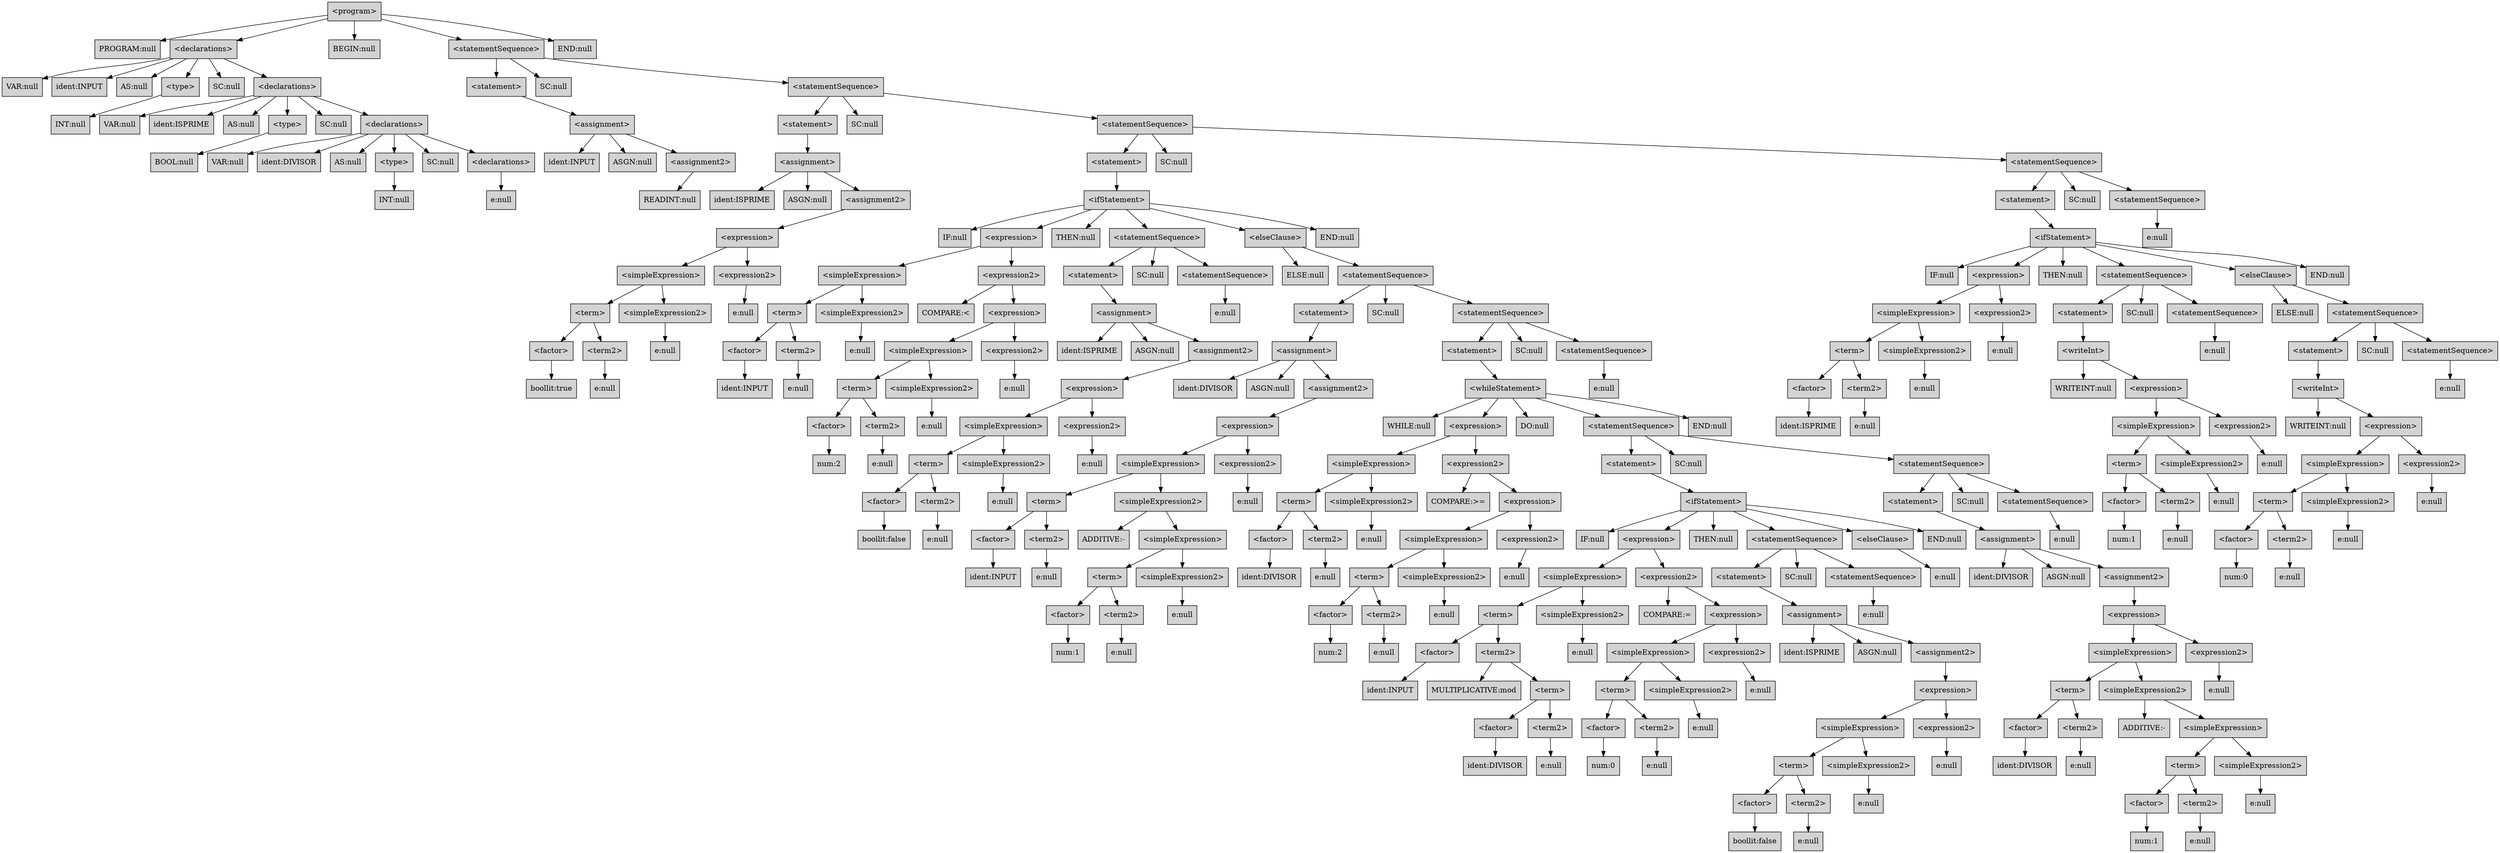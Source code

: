digraph tl12Ast {
ordering=out;
node [shape = box, style = filled, fillcolor="white"]
n1 [label="<program>",fillcolor="/x11/lightgrey",shape=box]
n2 [label="PROGRAM:null",fillcolor="/x11/lightgrey",shape=box]
n1 -> n2
n3 [label="<declarations>",fillcolor="/x11/lightgrey",shape=box]
n1 -> n3
n4 [label="VAR:null",fillcolor="/x11/lightgrey",shape=box]
n3 -> n4
n5 [label="ident:INPUT",fillcolor="/x11/lightgrey",shape=box]
n3 -> n5
n6 [label="AS:null",fillcolor="/x11/lightgrey",shape=box]
n3 -> n6
n7 [label="<type>",fillcolor="/x11/lightgrey",shape=box]
n3 -> n7
n8 [label="INT:null",fillcolor="/x11/lightgrey",shape=box]
n7 -> n8
n9 [label="SC:null",fillcolor="/x11/lightgrey",shape=box]
n3 -> n9
n10 [label="<declarations>",fillcolor="/x11/lightgrey",shape=box]
n3 -> n10
n11 [label="VAR:null",fillcolor="/x11/lightgrey",shape=box]
n10 -> n11
n12 [label="ident:ISPRIME",fillcolor="/x11/lightgrey",shape=box]
n10 -> n12
n13 [label="AS:null",fillcolor="/x11/lightgrey",shape=box]
n10 -> n13
n14 [label="<type>",fillcolor="/x11/lightgrey",shape=box]
n10 -> n14
n15 [label="BOOL:null",fillcolor="/x11/lightgrey",shape=box]
n14 -> n15
n16 [label="SC:null",fillcolor="/x11/lightgrey",shape=box]
n10 -> n16
n17 [label="<declarations>",fillcolor="/x11/lightgrey",shape=box]
n10 -> n17
n18 [label="VAR:null",fillcolor="/x11/lightgrey",shape=box]
n17 -> n18
n19 [label="ident:DIVISOR",fillcolor="/x11/lightgrey",shape=box]
n17 -> n19
n20 [label="AS:null",fillcolor="/x11/lightgrey",shape=box]
n17 -> n20
n21 [label="<type>",fillcolor="/x11/lightgrey",shape=box]
n17 -> n21
n22 [label="INT:null",fillcolor="/x11/lightgrey",shape=box]
n21 -> n22
n23 [label="SC:null",fillcolor="/x11/lightgrey",shape=box]
n17 -> n23
n24 [label="<declarations>",fillcolor="/x11/lightgrey",shape=box]
n17 -> n24
n25 [label="e:null",fillcolor="/x11/lightgrey",shape=box]
n24 -> n25
n26 [label="BEGIN:null",fillcolor="/x11/lightgrey",shape=box]
n1 -> n26
n27 [label="<statementSequence>",fillcolor="/x11/lightgrey",shape=box]
n1 -> n27
n28 [label="<statement>",fillcolor="/x11/lightgrey",shape=box]
n27 -> n28
n29 [label="<assignment>",fillcolor="/x11/lightgrey",shape=box]
n28 -> n29
n30 [label="ident:INPUT",fillcolor="/x11/lightgrey",shape=box]
n29 -> n30
n31 [label="ASGN:null",fillcolor="/x11/lightgrey",shape=box]
n29 -> n31
n32 [label="<assignment2>",fillcolor="/x11/lightgrey",shape=box]
n29 -> n32
n33 [label="READINT:null",fillcolor="/x11/lightgrey",shape=box]
n32 -> n33
n34 [label="SC:null",fillcolor="/x11/lightgrey",shape=box]
n27 -> n34
n35 [label="<statementSequence>",fillcolor="/x11/lightgrey",shape=box]
n27 -> n35
n36 [label="<statement>",fillcolor="/x11/lightgrey",shape=box]
n35 -> n36
n37 [label="<assignment>",fillcolor="/x11/lightgrey",shape=box]
n36 -> n37
n38 [label="ident:ISPRIME",fillcolor="/x11/lightgrey",shape=box]
n37 -> n38
n39 [label="ASGN:null",fillcolor="/x11/lightgrey",shape=box]
n37 -> n39
n40 [label="<assignment2>",fillcolor="/x11/lightgrey",shape=box]
n37 -> n40
n41 [label="<expression>",fillcolor="/x11/lightgrey",shape=box]
n40 -> n41
n42 [label="<simpleExpression>",fillcolor="/x11/lightgrey",shape=box]
n41 -> n42
n43 [label="<term>",fillcolor="/x11/lightgrey",shape=box]
n42 -> n43
n44 [label="<factor>",fillcolor="/x11/lightgrey",shape=box]
n43 -> n44
n45 [label="boollit:true",fillcolor="/x11/lightgrey",shape=box]
n44 -> n45
n46 [label="<term2>",fillcolor="/x11/lightgrey",shape=box]
n43 -> n46
n47 [label="e:null",fillcolor="/x11/lightgrey",shape=box]
n46 -> n47
n48 [label="<simpleExpression2>",fillcolor="/x11/lightgrey",shape=box]
n42 -> n48
n49 [label="e:null",fillcolor="/x11/lightgrey",shape=box]
n48 -> n49
n50 [label="<expression2>",fillcolor="/x11/lightgrey",shape=box]
n41 -> n50
n51 [label="e:null",fillcolor="/x11/lightgrey",shape=box]
n50 -> n51
n52 [label="SC:null",fillcolor="/x11/lightgrey",shape=box]
n35 -> n52
n53 [label="<statementSequence>",fillcolor="/x11/lightgrey",shape=box]
n35 -> n53
n54 [label="<statement>",fillcolor="/x11/lightgrey",shape=box]
n53 -> n54
n55 [label="<ifStatement>",fillcolor="/x11/lightgrey",shape=box]
n54 -> n55
n56 [label="IF:null",fillcolor="/x11/lightgrey",shape=box]
n55 -> n56
n57 [label="<expression>",fillcolor="/x11/lightgrey",shape=box]
n55 -> n57
n58 [label="<simpleExpression>",fillcolor="/x11/lightgrey",shape=box]
n57 -> n58
n59 [label="<term>",fillcolor="/x11/lightgrey",shape=box]
n58 -> n59
n60 [label="<factor>",fillcolor="/x11/lightgrey",shape=box]
n59 -> n60
n61 [label="ident:INPUT",fillcolor="/x11/lightgrey",shape=box]
n60 -> n61
n62 [label="<term2>",fillcolor="/x11/lightgrey",shape=box]
n59 -> n62
n63 [label="e:null",fillcolor="/x11/lightgrey",shape=box]
n62 -> n63
n64 [label="<simpleExpression2>",fillcolor="/x11/lightgrey",shape=box]
n58 -> n64
n65 [label="e:null",fillcolor="/x11/lightgrey",shape=box]
n64 -> n65
n66 [label="<expression2>",fillcolor="/x11/lightgrey",shape=box]
n57 -> n66
n67 [label="COMPARE:<",fillcolor="/x11/lightgrey",shape=box]
n66 -> n67
n68 [label="<expression>",fillcolor="/x11/lightgrey",shape=box]
n66 -> n68
n69 [label="<simpleExpression>",fillcolor="/x11/lightgrey",shape=box]
n68 -> n69
n70 [label="<term>",fillcolor="/x11/lightgrey",shape=box]
n69 -> n70
n71 [label="<factor>",fillcolor="/x11/lightgrey",shape=box]
n70 -> n71
n72 [label="num:2",fillcolor="/x11/lightgrey",shape=box]
n71 -> n72
n73 [label="<term2>",fillcolor="/x11/lightgrey",shape=box]
n70 -> n73
n74 [label="e:null",fillcolor="/x11/lightgrey",shape=box]
n73 -> n74
n75 [label="<simpleExpression2>",fillcolor="/x11/lightgrey",shape=box]
n69 -> n75
n76 [label="e:null",fillcolor="/x11/lightgrey",shape=box]
n75 -> n76
n77 [label="<expression2>",fillcolor="/x11/lightgrey",shape=box]
n68 -> n77
n78 [label="e:null",fillcolor="/x11/lightgrey",shape=box]
n77 -> n78
n79 [label="THEN:null",fillcolor="/x11/lightgrey",shape=box]
n55 -> n79
n80 [label="<statementSequence>",fillcolor="/x11/lightgrey",shape=box]
n55 -> n80
n81 [label="<statement>",fillcolor="/x11/lightgrey",shape=box]
n80 -> n81
n82 [label="<assignment>",fillcolor="/x11/lightgrey",shape=box]
n81 -> n82
n83 [label="ident:ISPRIME",fillcolor="/x11/lightgrey",shape=box]
n82 -> n83
n84 [label="ASGN:null",fillcolor="/x11/lightgrey",shape=box]
n82 -> n84
n85 [label="<assignment2>",fillcolor="/x11/lightgrey",shape=box]
n82 -> n85
n86 [label="<expression>",fillcolor="/x11/lightgrey",shape=box]
n85 -> n86
n87 [label="<simpleExpression>",fillcolor="/x11/lightgrey",shape=box]
n86 -> n87
n88 [label="<term>",fillcolor="/x11/lightgrey",shape=box]
n87 -> n88
n89 [label="<factor>",fillcolor="/x11/lightgrey",shape=box]
n88 -> n89
n90 [label="boollit:false",fillcolor="/x11/lightgrey",shape=box]
n89 -> n90
n91 [label="<term2>",fillcolor="/x11/lightgrey",shape=box]
n88 -> n91
n92 [label="e:null",fillcolor="/x11/lightgrey",shape=box]
n91 -> n92
n93 [label="<simpleExpression2>",fillcolor="/x11/lightgrey",shape=box]
n87 -> n93
n94 [label="e:null",fillcolor="/x11/lightgrey",shape=box]
n93 -> n94
n95 [label="<expression2>",fillcolor="/x11/lightgrey",shape=box]
n86 -> n95
n96 [label="e:null",fillcolor="/x11/lightgrey",shape=box]
n95 -> n96
n97 [label="SC:null",fillcolor="/x11/lightgrey",shape=box]
n80 -> n97
n98 [label="<statementSequence>",fillcolor="/x11/lightgrey",shape=box]
n80 -> n98
n99 [label="e:null",fillcolor="/x11/lightgrey",shape=box]
n98 -> n99
n100 [label="<elseClause>",fillcolor="/x11/lightgrey",shape=box]
n55 -> n100
n101 [label="ELSE:null",fillcolor="/x11/lightgrey",shape=box]
n100 -> n101
n102 [label="<statementSequence>",fillcolor="/x11/lightgrey",shape=box]
n100 -> n102
n103 [label="<statement>",fillcolor="/x11/lightgrey",shape=box]
n102 -> n103
n104 [label="<assignment>",fillcolor="/x11/lightgrey",shape=box]
n103 -> n104
n105 [label="ident:DIVISOR",fillcolor="/x11/lightgrey",shape=box]
n104 -> n105
n106 [label="ASGN:null",fillcolor="/x11/lightgrey",shape=box]
n104 -> n106
n107 [label="<assignment2>",fillcolor="/x11/lightgrey",shape=box]
n104 -> n107
n108 [label="<expression>",fillcolor="/x11/lightgrey",shape=box]
n107 -> n108
n109 [label="<simpleExpression>",fillcolor="/x11/lightgrey",shape=box]
n108 -> n109
n110 [label="<term>",fillcolor="/x11/lightgrey",shape=box]
n109 -> n110
n111 [label="<factor>",fillcolor="/x11/lightgrey",shape=box]
n110 -> n111
n112 [label="ident:INPUT",fillcolor="/x11/lightgrey",shape=box]
n111 -> n112
n113 [label="<term2>",fillcolor="/x11/lightgrey",shape=box]
n110 -> n113
n114 [label="e:null",fillcolor="/x11/lightgrey",shape=box]
n113 -> n114
n115 [label="<simpleExpression2>",fillcolor="/x11/lightgrey",shape=box]
n109 -> n115
n116 [label="ADDITIVE:-",fillcolor="/x11/lightgrey",shape=box]
n115 -> n116
n117 [label="<simpleExpression>",fillcolor="/x11/lightgrey",shape=box]
n115 -> n117
n118 [label="<term>",fillcolor="/x11/lightgrey",shape=box]
n117 -> n118
n119 [label="<factor>",fillcolor="/x11/lightgrey",shape=box]
n118 -> n119
n120 [label="num:1",fillcolor="/x11/lightgrey",shape=box]
n119 -> n120
n121 [label="<term2>",fillcolor="/x11/lightgrey",shape=box]
n118 -> n121
n122 [label="e:null",fillcolor="/x11/lightgrey",shape=box]
n121 -> n122
n123 [label="<simpleExpression2>",fillcolor="/x11/lightgrey",shape=box]
n117 -> n123
n124 [label="e:null",fillcolor="/x11/lightgrey",shape=box]
n123 -> n124
n125 [label="<expression2>",fillcolor="/x11/lightgrey",shape=box]
n108 -> n125
n126 [label="e:null",fillcolor="/x11/lightgrey",shape=box]
n125 -> n126
n127 [label="SC:null",fillcolor="/x11/lightgrey",shape=box]
n102 -> n127
n128 [label="<statementSequence>",fillcolor="/x11/lightgrey",shape=box]
n102 -> n128
n129 [label="<statement>",fillcolor="/x11/lightgrey",shape=box]
n128 -> n129
n130 [label="<whileStatement>",fillcolor="/x11/lightgrey",shape=box]
n129 -> n130
n131 [label="WHILE:null",fillcolor="/x11/lightgrey",shape=box]
n130 -> n131
n132 [label="<expression>",fillcolor="/x11/lightgrey",shape=box]
n130 -> n132
n133 [label="<simpleExpression>",fillcolor="/x11/lightgrey",shape=box]
n132 -> n133
n134 [label="<term>",fillcolor="/x11/lightgrey",shape=box]
n133 -> n134
n135 [label="<factor>",fillcolor="/x11/lightgrey",shape=box]
n134 -> n135
n136 [label="ident:DIVISOR",fillcolor="/x11/lightgrey",shape=box]
n135 -> n136
n137 [label="<term2>",fillcolor="/x11/lightgrey",shape=box]
n134 -> n137
n138 [label="e:null",fillcolor="/x11/lightgrey",shape=box]
n137 -> n138
n139 [label="<simpleExpression2>",fillcolor="/x11/lightgrey",shape=box]
n133 -> n139
n140 [label="e:null",fillcolor="/x11/lightgrey",shape=box]
n139 -> n140
n141 [label="<expression2>",fillcolor="/x11/lightgrey",shape=box]
n132 -> n141
n142 [label="COMPARE:>=",fillcolor="/x11/lightgrey",shape=box]
n141 -> n142
n143 [label="<expression>",fillcolor="/x11/lightgrey",shape=box]
n141 -> n143
n144 [label="<simpleExpression>",fillcolor="/x11/lightgrey",shape=box]
n143 -> n144
n145 [label="<term>",fillcolor="/x11/lightgrey",shape=box]
n144 -> n145
n146 [label="<factor>",fillcolor="/x11/lightgrey",shape=box]
n145 -> n146
n147 [label="num:2",fillcolor="/x11/lightgrey",shape=box]
n146 -> n147
n148 [label="<term2>",fillcolor="/x11/lightgrey",shape=box]
n145 -> n148
n149 [label="e:null",fillcolor="/x11/lightgrey",shape=box]
n148 -> n149
n150 [label="<simpleExpression2>",fillcolor="/x11/lightgrey",shape=box]
n144 -> n150
n151 [label="e:null",fillcolor="/x11/lightgrey",shape=box]
n150 -> n151
n152 [label="<expression2>",fillcolor="/x11/lightgrey",shape=box]
n143 -> n152
n153 [label="e:null",fillcolor="/x11/lightgrey",shape=box]
n152 -> n153
n154 [label="DO:null",fillcolor="/x11/lightgrey",shape=box]
n130 -> n154
n155 [label="<statementSequence>",fillcolor="/x11/lightgrey",shape=box]
n130 -> n155
n156 [label="<statement>",fillcolor="/x11/lightgrey",shape=box]
n155 -> n156
n157 [label="<ifStatement>",fillcolor="/x11/lightgrey",shape=box]
n156 -> n157
n158 [label="IF:null",fillcolor="/x11/lightgrey",shape=box]
n157 -> n158
n159 [label="<expression>",fillcolor="/x11/lightgrey",shape=box]
n157 -> n159
n160 [label="<simpleExpression>",fillcolor="/x11/lightgrey",shape=box]
n159 -> n160
n161 [label="<term>",fillcolor="/x11/lightgrey",shape=box]
n160 -> n161
n162 [label="<factor>",fillcolor="/x11/lightgrey",shape=box]
n161 -> n162
n163 [label="ident:INPUT",fillcolor="/x11/lightgrey",shape=box]
n162 -> n163
n164 [label="<term2>",fillcolor="/x11/lightgrey",shape=box]
n161 -> n164
n165 [label="MULTIPLICATIVE:mod",fillcolor="/x11/lightgrey",shape=box]
n164 -> n165
n166 [label="<term>",fillcolor="/x11/lightgrey",shape=box]
n164 -> n166
n167 [label="<factor>",fillcolor="/x11/lightgrey",shape=box]
n166 -> n167
n168 [label="ident:DIVISOR",fillcolor="/x11/lightgrey",shape=box]
n167 -> n168
n169 [label="<term2>",fillcolor="/x11/lightgrey",shape=box]
n166 -> n169
n170 [label="e:null",fillcolor="/x11/lightgrey",shape=box]
n169 -> n170
n171 [label="<simpleExpression2>",fillcolor="/x11/lightgrey",shape=box]
n160 -> n171
n172 [label="e:null",fillcolor="/x11/lightgrey",shape=box]
n171 -> n172
n173 [label="<expression2>",fillcolor="/x11/lightgrey",shape=box]
n159 -> n173
n174 [label="COMPARE:=",fillcolor="/x11/lightgrey",shape=box]
n173 -> n174
n175 [label="<expression>",fillcolor="/x11/lightgrey",shape=box]
n173 -> n175
n176 [label="<simpleExpression>",fillcolor="/x11/lightgrey",shape=box]
n175 -> n176
n177 [label="<term>",fillcolor="/x11/lightgrey",shape=box]
n176 -> n177
n178 [label="<factor>",fillcolor="/x11/lightgrey",shape=box]
n177 -> n178
n179 [label="num:0",fillcolor="/x11/lightgrey",shape=box]
n178 -> n179
n180 [label="<term2>",fillcolor="/x11/lightgrey",shape=box]
n177 -> n180
n181 [label="e:null",fillcolor="/x11/lightgrey",shape=box]
n180 -> n181
n182 [label="<simpleExpression2>",fillcolor="/x11/lightgrey",shape=box]
n176 -> n182
n183 [label="e:null",fillcolor="/x11/lightgrey",shape=box]
n182 -> n183
n184 [label="<expression2>",fillcolor="/x11/lightgrey",shape=box]
n175 -> n184
n185 [label="e:null",fillcolor="/x11/lightgrey",shape=box]
n184 -> n185
n186 [label="THEN:null",fillcolor="/x11/lightgrey",shape=box]
n157 -> n186
n187 [label="<statementSequence>",fillcolor="/x11/lightgrey",shape=box]
n157 -> n187
n188 [label="<statement>",fillcolor="/x11/lightgrey",shape=box]
n187 -> n188
n189 [label="<assignment>",fillcolor="/x11/lightgrey",shape=box]
n188 -> n189
n190 [label="ident:ISPRIME",fillcolor="/x11/lightgrey",shape=box]
n189 -> n190
n191 [label="ASGN:null",fillcolor="/x11/lightgrey",shape=box]
n189 -> n191
n192 [label="<assignment2>",fillcolor="/x11/lightgrey",shape=box]
n189 -> n192
n193 [label="<expression>",fillcolor="/x11/lightgrey",shape=box]
n192 -> n193
n194 [label="<simpleExpression>",fillcolor="/x11/lightgrey",shape=box]
n193 -> n194
n195 [label="<term>",fillcolor="/x11/lightgrey",shape=box]
n194 -> n195
n196 [label="<factor>",fillcolor="/x11/lightgrey",shape=box]
n195 -> n196
n197 [label="boollit:false",fillcolor="/x11/lightgrey",shape=box]
n196 -> n197
n198 [label="<term2>",fillcolor="/x11/lightgrey",shape=box]
n195 -> n198
n199 [label="e:null",fillcolor="/x11/lightgrey",shape=box]
n198 -> n199
n200 [label="<simpleExpression2>",fillcolor="/x11/lightgrey",shape=box]
n194 -> n200
n201 [label="e:null",fillcolor="/x11/lightgrey",shape=box]
n200 -> n201
n202 [label="<expression2>",fillcolor="/x11/lightgrey",shape=box]
n193 -> n202
n203 [label="e:null",fillcolor="/x11/lightgrey",shape=box]
n202 -> n203
n204 [label="SC:null",fillcolor="/x11/lightgrey",shape=box]
n187 -> n204
n205 [label="<statementSequence>",fillcolor="/x11/lightgrey",shape=box]
n187 -> n205
n206 [label="e:null",fillcolor="/x11/lightgrey",shape=box]
n205 -> n206
n207 [label="<elseClause>",fillcolor="/x11/lightgrey",shape=box]
n157 -> n207
n208 [label="e:null",fillcolor="/x11/lightgrey",shape=box]
n207 -> n208
n209 [label="END:null",fillcolor="/x11/lightgrey",shape=box]
n157 -> n209
n210 [label="SC:null",fillcolor="/x11/lightgrey",shape=box]
n155 -> n210
n211 [label="<statementSequence>",fillcolor="/x11/lightgrey",shape=box]
n155 -> n211
n212 [label="<statement>",fillcolor="/x11/lightgrey",shape=box]
n211 -> n212
n213 [label="<assignment>",fillcolor="/x11/lightgrey",shape=box]
n212 -> n213
n214 [label="ident:DIVISOR",fillcolor="/x11/lightgrey",shape=box]
n213 -> n214
n215 [label="ASGN:null",fillcolor="/x11/lightgrey",shape=box]
n213 -> n215
n216 [label="<assignment2>",fillcolor="/x11/lightgrey",shape=box]
n213 -> n216
n217 [label="<expression>",fillcolor="/x11/lightgrey",shape=box]
n216 -> n217
n218 [label="<simpleExpression>",fillcolor="/x11/lightgrey",shape=box]
n217 -> n218
n219 [label="<term>",fillcolor="/x11/lightgrey",shape=box]
n218 -> n219
n220 [label="<factor>",fillcolor="/x11/lightgrey",shape=box]
n219 -> n220
n221 [label="ident:DIVISOR",fillcolor="/x11/lightgrey",shape=box]
n220 -> n221
n222 [label="<term2>",fillcolor="/x11/lightgrey",shape=box]
n219 -> n222
n223 [label="e:null",fillcolor="/x11/lightgrey",shape=box]
n222 -> n223
n224 [label="<simpleExpression2>",fillcolor="/x11/lightgrey",shape=box]
n218 -> n224
n225 [label="ADDITIVE:-",fillcolor="/x11/lightgrey",shape=box]
n224 -> n225
n226 [label="<simpleExpression>",fillcolor="/x11/lightgrey",shape=box]
n224 -> n226
n227 [label="<term>",fillcolor="/x11/lightgrey",shape=box]
n226 -> n227
n228 [label="<factor>",fillcolor="/x11/lightgrey",shape=box]
n227 -> n228
n229 [label="num:1",fillcolor="/x11/lightgrey",shape=box]
n228 -> n229
n230 [label="<term2>",fillcolor="/x11/lightgrey",shape=box]
n227 -> n230
n231 [label="e:null",fillcolor="/x11/lightgrey",shape=box]
n230 -> n231
n232 [label="<simpleExpression2>",fillcolor="/x11/lightgrey",shape=box]
n226 -> n232
n233 [label="e:null",fillcolor="/x11/lightgrey",shape=box]
n232 -> n233
n234 [label="<expression2>",fillcolor="/x11/lightgrey",shape=box]
n217 -> n234
n235 [label="e:null",fillcolor="/x11/lightgrey",shape=box]
n234 -> n235
n236 [label="SC:null",fillcolor="/x11/lightgrey",shape=box]
n211 -> n236
n237 [label="<statementSequence>",fillcolor="/x11/lightgrey",shape=box]
n211 -> n237
n238 [label="e:null",fillcolor="/x11/lightgrey",shape=box]
n237 -> n238
n239 [label="END:null",fillcolor="/x11/lightgrey",shape=box]
n130 -> n239
n240 [label="SC:null",fillcolor="/x11/lightgrey",shape=box]
n128 -> n240
n241 [label="<statementSequence>",fillcolor="/x11/lightgrey",shape=box]
n128 -> n241
n242 [label="e:null",fillcolor="/x11/lightgrey",shape=box]
n241 -> n242
n243 [label="END:null",fillcolor="/x11/lightgrey",shape=box]
n55 -> n243
n244 [label="SC:null",fillcolor="/x11/lightgrey",shape=box]
n53 -> n244
n245 [label="<statementSequence>",fillcolor="/x11/lightgrey",shape=box]
n53 -> n245
n246 [label="<statement>",fillcolor="/x11/lightgrey",shape=box]
n245 -> n246
n247 [label="<ifStatement>",fillcolor="/x11/lightgrey",shape=box]
n246 -> n247
n248 [label="IF:null",fillcolor="/x11/lightgrey",shape=box]
n247 -> n248
n249 [label="<expression>",fillcolor="/x11/lightgrey",shape=box]
n247 -> n249
n250 [label="<simpleExpression>",fillcolor="/x11/lightgrey",shape=box]
n249 -> n250
n251 [label="<term>",fillcolor="/x11/lightgrey",shape=box]
n250 -> n251
n252 [label="<factor>",fillcolor="/x11/lightgrey",shape=box]
n251 -> n252
n253 [label="ident:ISPRIME",fillcolor="/x11/lightgrey",shape=box]
n252 -> n253
n254 [label="<term2>",fillcolor="/x11/lightgrey",shape=box]
n251 -> n254
n255 [label="e:null",fillcolor="/x11/lightgrey",shape=box]
n254 -> n255
n256 [label="<simpleExpression2>",fillcolor="/x11/lightgrey",shape=box]
n250 -> n256
n257 [label="e:null",fillcolor="/x11/lightgrey",shape=box]
n256 -> n257
n258 [label="<expression2>",fillcolor="/x11/lightgrey",shape=box]
n249 -> n258
n259 [label="e:null",fillcolor="/x11/lightgrey",shape=box]
n258 -> n259
n260 [label="THEN:null",fillcolor="/x11/lightgrey",shape=box]
n247 -> n260
n261 [label="<statementSequence>",fillcolor="/x11/lightgrey",shape=box]
n247 -> n261
n262 [label="<statement>",fillcolor="/x11/lightgrey",shape=box]
n261 -> n262
n263 [label="<writeInt>",fillcolor="/x11/lightgrey",shape=box]
n262 -> n263
n264 [label="WRITEINT:null",fillcolor="/x11/lightgrey",shape=box]
n263 -> n264
n265 [label="<expression>",fillcolor="/x11/lightgrey",shape=box]
n263 -> n265
n266 [label="<simpleExpression>",fillcolor="/x11/lightgrey",shape=box]
n265 -> n266
n267 [label="<term>",fillcolor="/x11/lightgrey",shape=box]
n266 -> n267
n268 [label="<factor>",fillcolor="/x11/lightgrey",shape=box]
n267 -> n268
n269 [label="num:1",fillcolor="/x11/lightgrey",shape=box]
n268 -> n269
n270 [label="<term2>",fillcolor="/x11/lightgrey",shape=box]
n267 -> n270
n271 [label="e:null",fillcolor="/x11/lightgrey",shape=box]
n270 -> n271
n272 [label="<simpleExpression2>",fillcolor="/x11/lightgrey",shape=box]
n266 -> n272
n273 [label="e:null",fillcolor="/x11/lightgrey",shape=box]
n272 -> n273
n274 [label="<expression2>",fillcolor="/x11/lightgrey",shape=box]
n265 -> n274
n275 [label="e:null",fillcolor="/x11/lightgrey",shape=box]
n274 -> n275
n276 [label="SC:null",fillcolor="/x11/lightgrey",shape=box]
n261 -> n276
n277 [label="<statementSequence>",fillcolor="/x11/lightgrey",shape=box]
n261 -> n277
n278 [label="e:null",fillcolor="/x11/lightgrey",shape=box]
n277 -> n278
n279 [label="<elseClause>",fillcolor="/x11/lightgrey",shape=box]
n247 -> n279
n280 [label="ELSE:null",fillcolor="/x11/lightgrey",shape=box]
n279 -> n280
n281 [label="<statementSequence>",fillcolor="/x11/lightgrey",shape=box]
n279 -> n281
n282 [label="<statement>",fillcolor="/x11/lightgrey",shape=box]
n281 -> n282
n283 [label="<writeInt>",fillcolor="/x11/lightgrey",shape=box]
n282 -> n283
n284 [label="WRITEINT:null",fillcolor="/x11/lightgrey",shape=box]
n283 -> n284
n285 [label="<expression>",fillcolor="/x11/lightgrey",shape=box]
n283 -> n285
n286 [label="<simpleExpression>",fillcolor="/x11/lightgrey",shape=box]
n285 -> n286
n287 [label="<term>",fillcolor="/x11/lightgrey",shape=box]
n286 -> n287
n288 [label="<factor>",fillcolor="/x11/lightgrey",shape=box]
n287 -> n288
n289 [label="num:0",fillcolor="/x11/lightgrey",shape=box]
n288 -> n289
n290 [label="<term2>",fillcolor="/x11/lightgrey",shape=box]
n287 -> n290
n291 [label="e:null",fillcolor="/x11/lightgrey",shape=box]
n290 -> n291
n292 [label="<simpleExpression2>",fillcolor="/x11/lightgrey",shape=box]
n286 -> n292
n293 [label="e:null",fillcolor="/x11/lightgrey",shape=box]
n292 -> n293
n294 [label="<expression2>",fillcolor="/x11/lightgrey",shape=box]
n285 -> n294
n295 [label="e:null",fillcolor="/x11/lightgrey",shape=box]
n294 -> n295
n296 [label="SC:null",fillcolor="/x11/lightgrey",shape=box]
n281 -> n296
n297 [label="<statementSequence>",fillcolor="/x11/lightgrey",shape=box]
n281 -> n297
n298 [label="e:null",fillcolor="/x11/lightgrey",shape=box]
n297 -> n298
n299 [label="END:null",fillcolor="/x11/lightgrey",shape=box]
n247 -> n299
n300 [label="SC:null",fillcolor="/x11/lightgrey",shape=box]
n245 -> n300
n301 [label="<statementSequence>",fillcolor="/x11/lightgrey",shape=box]
n245 -> n301
n302 [label="e:null",fillcolor="/x11/lightgrey",shape=box]
n301 -> n302
n303 [label="END:null",fillcolor="/x11/lightgrey",shape=box]
n1 -> n303

}
